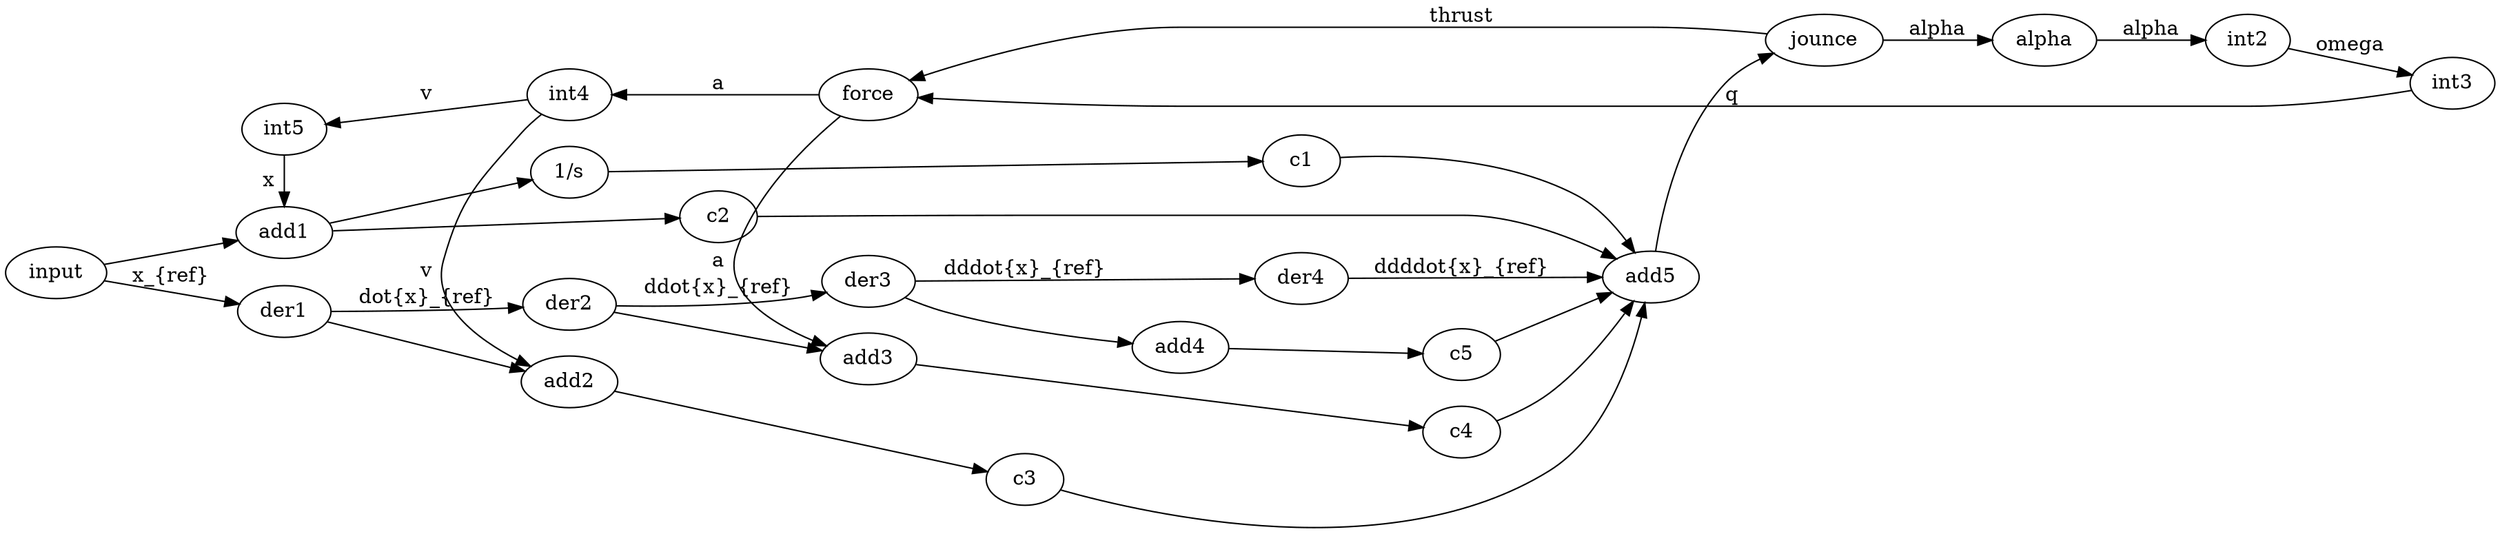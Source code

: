 
digraph {
	rankdir="LR"

	input
	
	der1 //[label="s"]
	der2 //[label="s"]
	der3 //[label="s"]
	der4 //[label="s"]
	
	int1 [label="1/s"]

	add1 //[label=""]
	add2 //[label=""]
	add3 //[label=""]
	add4 //[label=""]
	add5 //[label=""]
	
	input -> der1 [label="x_{ref}"]
	der1 -> der2 [label="\dot{x}_{ref}"]
	der2 -> der3 [label="\ddot{x}_{ref}"]
	der3 -> der4 [label="\dddot{x}_{ref}"]
	der4 -> add5 [label="\ddddot{x}_{ref}"]

	input -> add1
	der1 -> add2
	der2 -> add3
	der3 -> add4
	
	add1 -> c2 -> add5
	add2 -> c3 -> add5
	add3 -> c4 -> add5
	add4 -> c5 -> add5
	
	add1 -> int1 -> c1 -> add5
	
	add5 -> jounce
	
	jounce -> alpha [label="alpha"]
	jounce -> force [label="thrust"]
	
	alpha -> int2 [label="alpha"]
	int2 -> int3 [label="omega"]
	int3 -> force [label="q"]

	force -> int4 [label="a"]
	int4 -> int5 [label="v"]
	
	int4 -> add2 [label="v"]
	int5 -> add1 [label="x"]
	force -> add3 [label="a"]

	{rank = same; der1; int5; add1}
	{rank = same; der2; int4; add2}
	{rank = same; der3; force; add3}
	
}	


